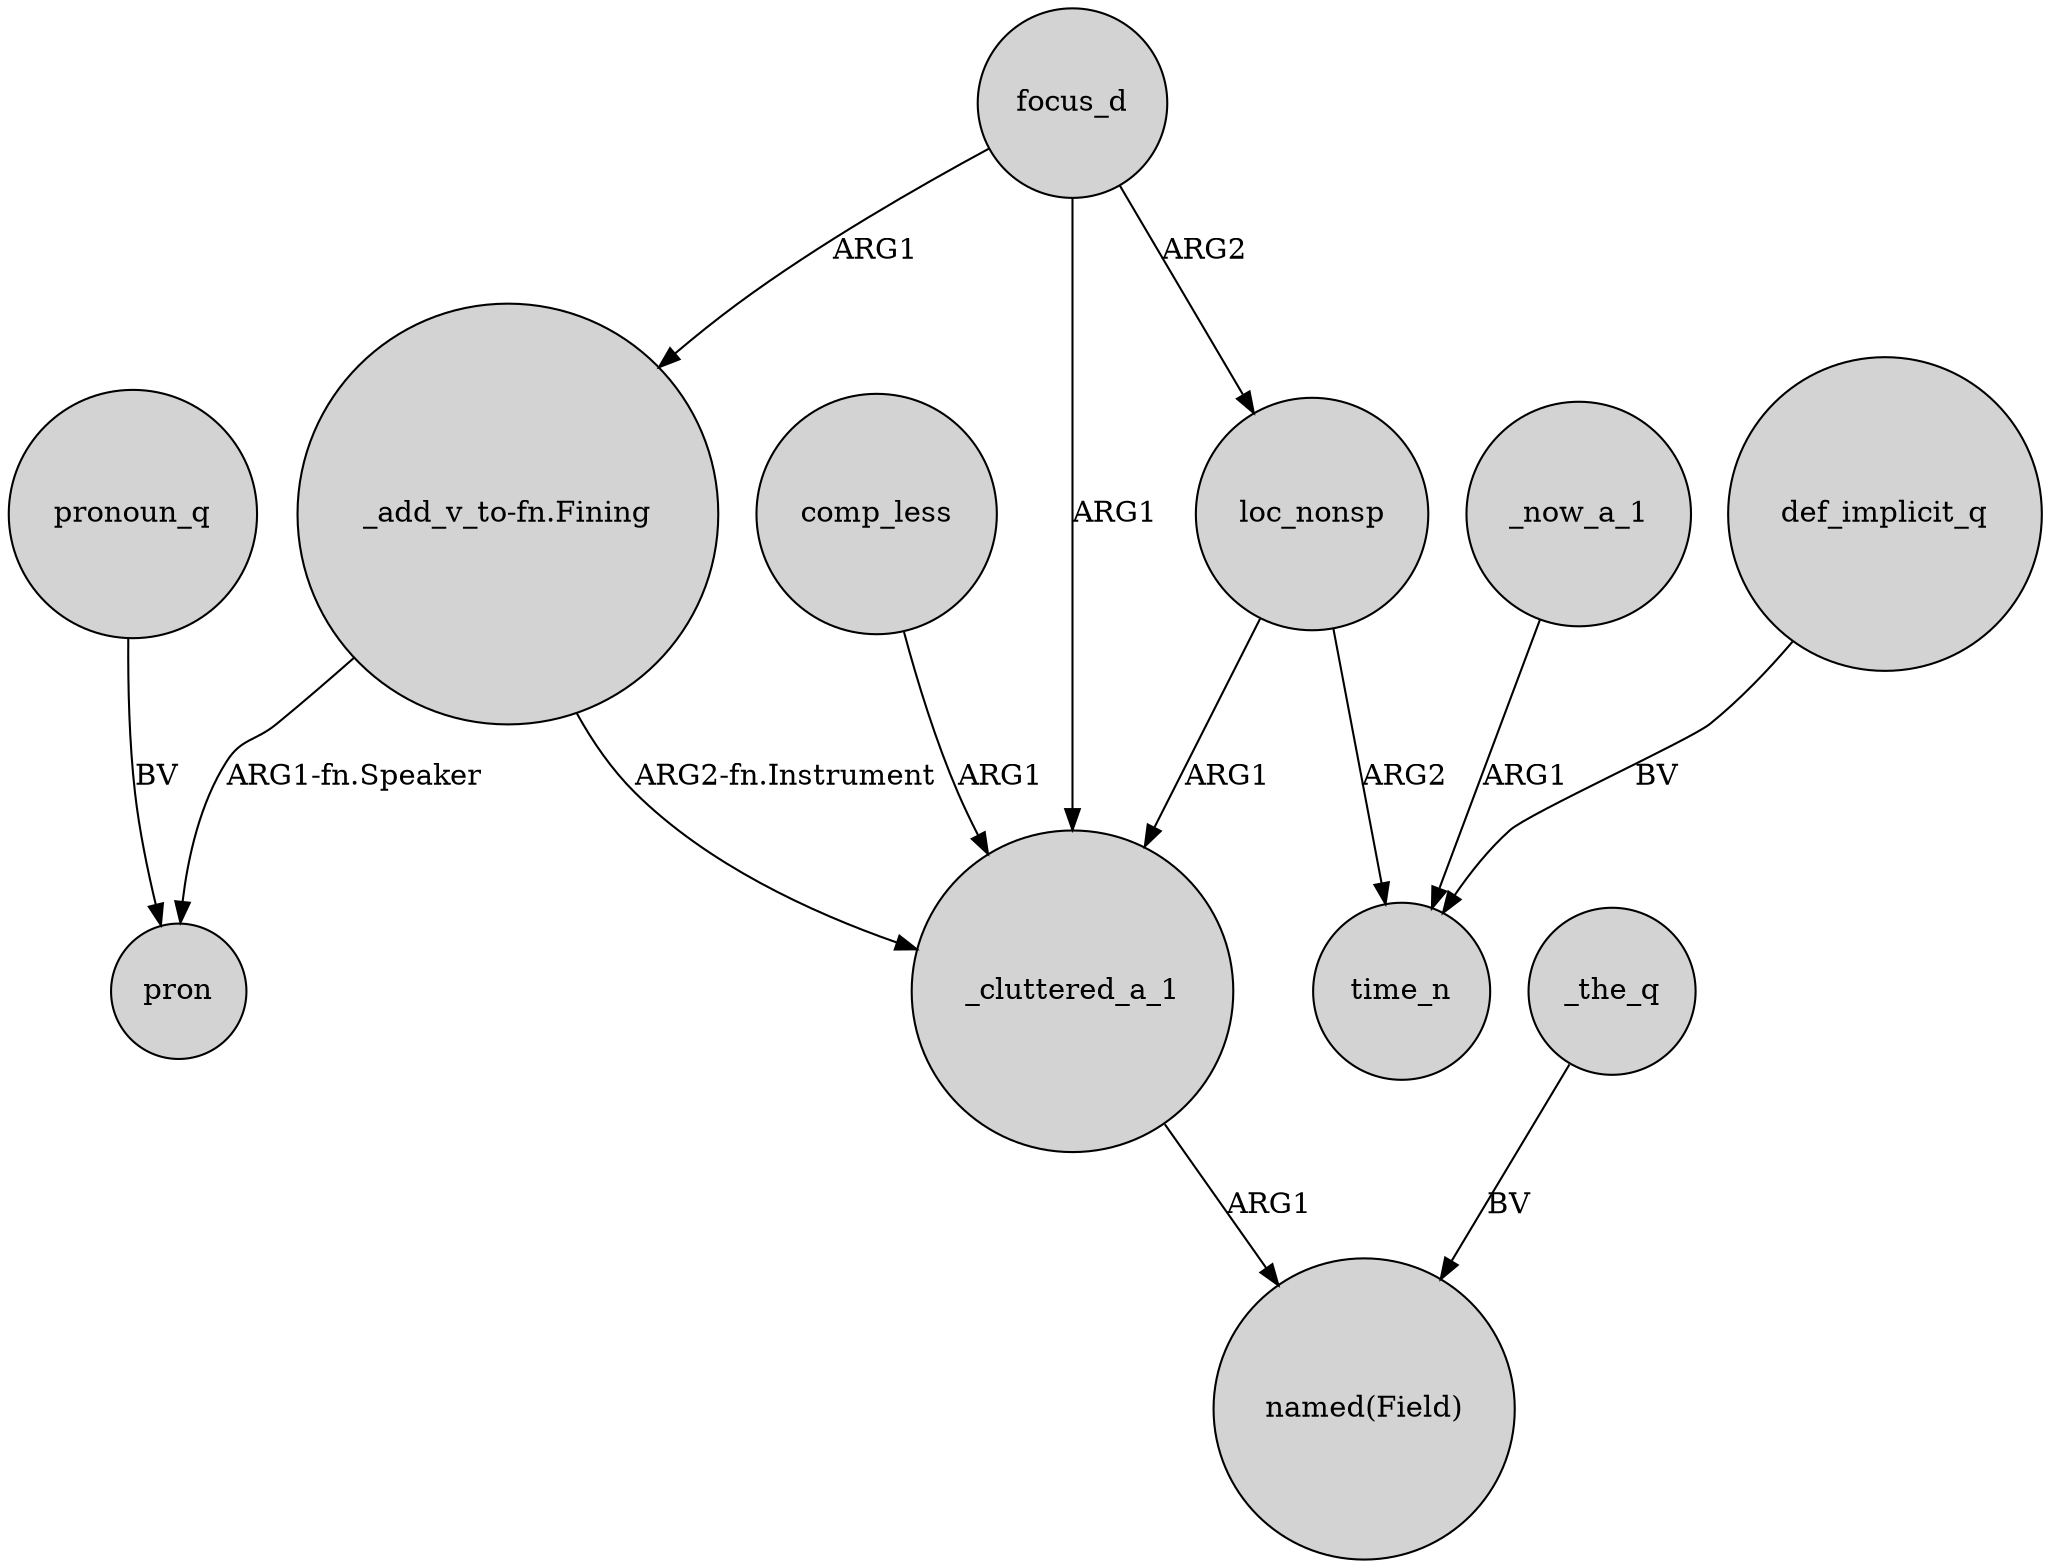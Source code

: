 digraph {
	node [shape=circle style=filled]
	focus_d -> "_add_v_to-fn.Fining" [label=ARG1]
	pronoun_q -> pron [label=BV]
	loc_nonsp -> _cluttered_a_1 [label=ARG1]
	_now_a_1 -> time_n [label=ARG1]
	focus_d -> loc_nonsp [label=ARG2]
	focus_d -> _cluttered_a_1 [label=ARG1]
	loc_nonsp -> time_n [label=ARG2]
	"_add_v_to-fn.Fining" -> pron [label="ARG1-fn.Speaker"]
	comp_less -> _cluttered_a_1 [label=ARG1]
	def_implicit_q -> time_n [label=BV]
	_cluttered_a_1 -> "named(Field)" [label=ARG1]
	_the_q -> "named(Field)" [label=BV]
	"_add_v_to-fn.Fining" -> _cluttered_a_1 [label="ARG2-fn.Instrument"]
}

